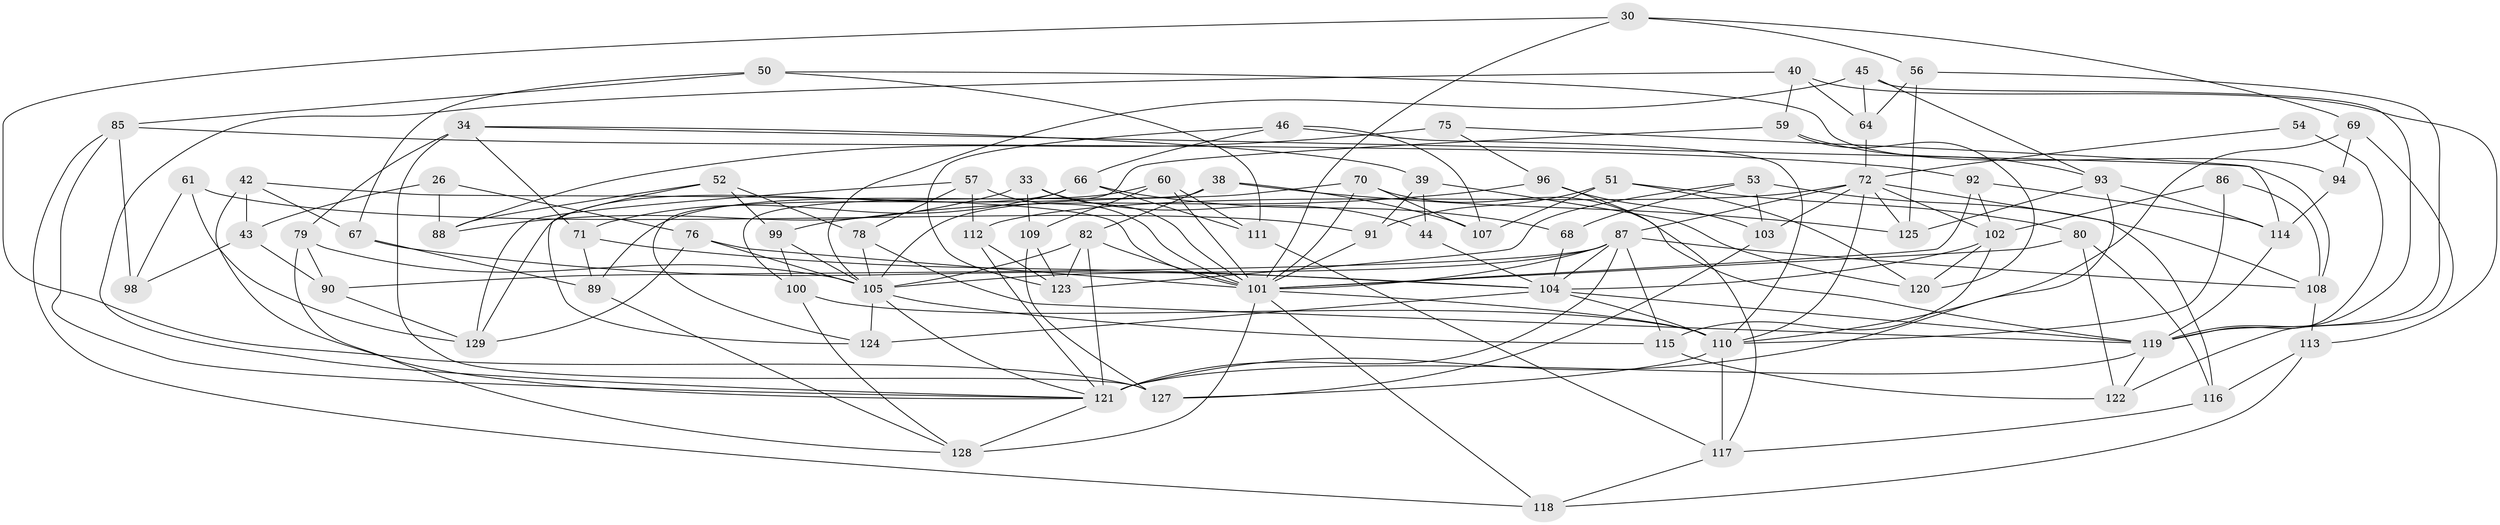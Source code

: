 // original degree distribution, {4: 1.0}
// Generated by graph-tools (version 1.1) at 2025/02/03/04/25 22:02:05]
// undirected, 77 vertices, 180 edges
graph export_dot {
graph [start="1"]
  node [color=gray90,style=filled];
  26;
  30;
  33;
  34 [super="+7"];
  38;
  39;
  40;
  42;
  43;
  44;
  45;
  46;
  50;
  51;
  52;
  53;
  54;
  56;
  57;
  59;
  60;
  61;
  64;
  66 [super="+18"];
  67;
  68;
  69;
  70;
  71;
  72 [super="+11+14+21"];
  75;
  76;
  78;
  79;
  80;
  82 [super="+8"];
  85 [super="+77"];
  86;
  87 [super="+65+47"];
  88 [super="+13"];
  89;
  90;
  91;
  92;
  93 [super="+62"];
  94;
  96;
  98;
  99;
  100;
  101 [super="+97"];
  102 [super="+83"];
  103;
  104 [super="+22+29+41"];
  105 [super="+48+73"];
  107;
  108 [super="+5"];
  109;
  110 [super="+106+36"];
  111;
  112;
  113;
  114 [super="+63"];
  115;
  116;
  117 [super="+95"];
  118;
  119 [super="+24+58+81"];
  120;
  121 [super="+74"];
  122;
  123 [super="+84"];
  124;
  125;
  127 [super="+126"];
  128 [super="+27"];
  129 [super="+25"];
  26 -- 88 [weight=2];
  26 -- 43;
  26 -- 76;
  30 -- 56;
  30 -- 69;
  30 -- 127;
  30 -- 101;
  33 -- 44;
  33 -- 109;
  33 -- 88;
  33 -- 101;
  34 -- 39;
  34 -- 108;
  34 -- 79;
  34 -- 71;
  34 -- 127 [weight=2];
  38 -- 107;
  38 -- 100;
  38 -- 125;
  38 -- 82;
  39 -- 120;
  39 -- 44;
  39 -- 91;
  40 -- 113;
  40 -- 64;
  40 -- 59;
  40 -- 121;
  42 -- 43;
  42 -- 101;
  42 -- 67;
  42 -- 121;
  43 -- 90;
  43 -- 98;
  44 -- 104 [weight=2];
  45 -- 105;
  45 -- 64;
  45 -- 119;
  45 -- 93;
  46 -- 66;
  46 -- 110;
  46 -- 107;
  46 -- 123;
  50 -- 94;
  50 -- 111;
  50 -- 67;
  50 -- 85;
  51 -- 107;
  51 -- 91;
  51 -- 80;
  51 -- 120;
  52 -- 99;
  52 -- 124;
  52 -- 78;
  52 -- 88;
  53 -- 123;
  53 -- 68;
  53 -- 108;
  53 -- 103;
  54 -- 72;
  54 -- 119 [weight=3];
  56 -- 64;
  56 -- 125;
  56 -- 119;
  57 -- 112;
  57 -- 78;
  57 -- 129;
  57 -- 101;
  59 -- 120;
  59 -- 124;
  59 -- 93;
  60 -- 89;
  60 -- 111;
  60 -- 109;
  60 -- 101;
  61 -- 91;
  61 -- 129 [weight=2];
  61 -- 98;
  64 -- 72;
  66 -- 111;
  66 -- 68 [weight=2];
  66 -- 71;
  66 -- 129;
  67 -- 89;
  67 -- 104;
  68 -- 104;
  69 -- 94;
  69 -- 122;
  69 -- 110;
  70 -- 107;
  70 -- 119;
  70 -- 105;
  70 -- 101;
  71 -- 89;
  71 -- 104;
  72 -- 125;
  72 -- 103;
  72 -- 112;
  72 -- 116;
  72 -- 110 [weight=2];
  72 -- 102;
  72 -- 87;
  75 -- 96;
  75 -- 88 [weight=2];
  75 -- 114;
  76 -- 129;
  76 -- 105;
  76 -- 101;
  78 -- 105;
  78 -- 119;
  79 -- 90;
  79 -- 105;
  79 -- 128;
  80 -- 122;
  80 -- 116;
  80 -- 101;
  82 -- 101;
  82 -- 121 [weight=2];
  82 -- 105 [weight=2];
  82 -- 123 [weight=2];
  85 -- 118;
  85 -- 92;
  85 -- 98 [weight=2];
  85 -- 121;
  86 -- 108 [weight=2];
  86 -- 102;
  86 -- 110;
  87 -- 90;
  87 -- 115;
  87 -- 108;
  87 -- 121 [weight=3];
  87 -- 101;
  87 -- 105;
  87 -- 104;
  89 -- 128;
  90 -- 129;
  91 -- 101;
  92 -- 102;
  92 -- 114;
  92 -- 101;
  93 -- 114;
  93 -- 125;
  93 -- 121 [weight=2];
  94 -- 114 [weight=2];
  96 -- 117;
  96 -- 103;
  96 -- 99;
  99 -- 100;
  99 -- 105;
  100 -- 128;
  100 -- 110;
  101 -- 128 [weight=2];
  101 -- 118;
  101 -- 110;
  102 -- 104 [weight=3];
  102 -- 115;
  102 -- 120;
  103 -- 127;
  104 -- 124;
  104 -- 119 [weight=2];
  104 -- 110 [weight=2];
  105 -- 115;
  105 -- 124;
  105 -- 121;
  108 -- 113;
  109 -- 127;
  109 -- 123;
  110 -- 117 [weight=2];
  110 -- 127;
  111 -- 117;
  112 -- 123;
  112 -- 121;
  113 -- 116;
  113 -- 118;
  114 -- 119;
  115 -- 122;
  116 -- 117;
  117 -- 118;
  119 -- 121 [weight=3];
  119 -- 122;
  121 -- 128;
}
